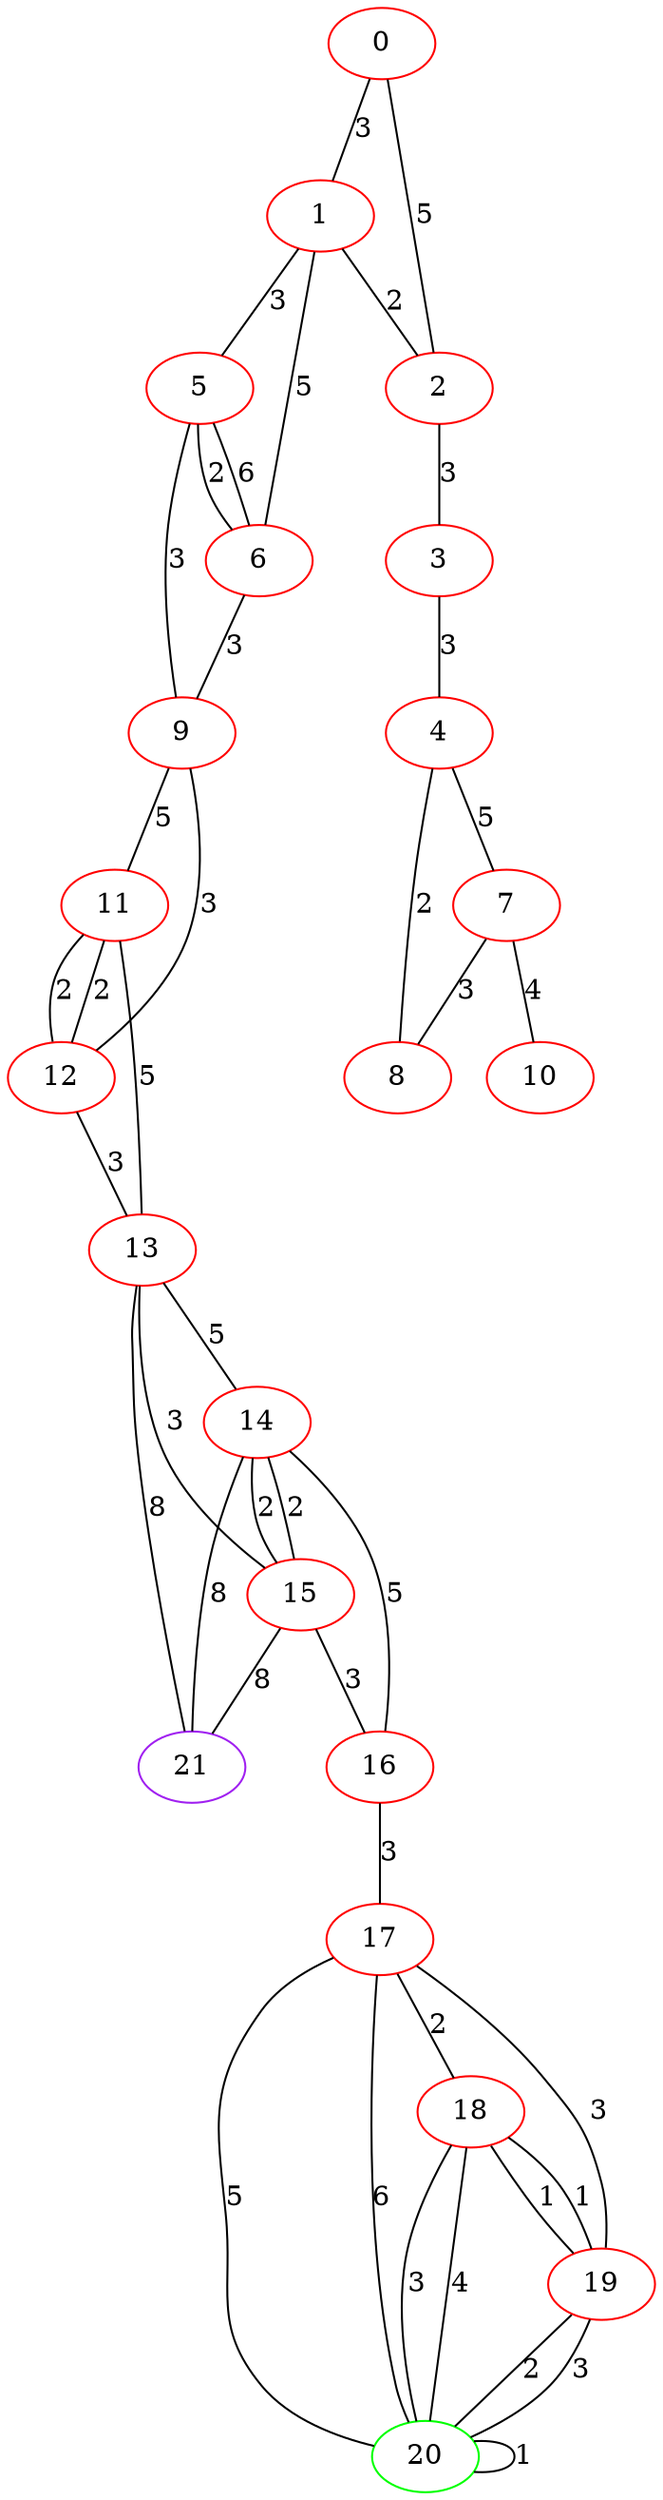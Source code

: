 graph "" {
0 [color=red, weight=1];
1 [color=red, weight=1];
2 [color=red, weight=1];
3 [color=red, weight=1];
4 [color=red, weight=1];
5 [color=red, weight=1];
6 [color=red, weight=1];
7 [color=red, weight=1];
8 [color=red, weight=1];
9 [color=red, weight=1];
10 [color=red, weight=1];
11 [color=red, weight=1];
12 [color=red, weight=1];
13 [color=red, weight=1];
14 [color=red, weight=1];
15 [color=red, weight=1];
16 [color=red, weight=1];
17 [color=red, weight=1];
18 [color=red, weight=1];
19 [color=red, weight=1];
20 [color=green, weight=2];
21 [color=purple, weight=4];
0 -- 1  [key=0, label=3];
0 -- 2  [key=0, label=5];
1 -- 2  [key=0, label=2];
1 -- 5  [key=0, label=3];
1 -- 6  [key=0, label=5];
2 -- 3  [key=0, label=3];
3 -- 4  [key=0, label=3];
4 -- 8  [key=0, label=2];
4 -- 7  [key=0, label=5];
5 -- 6  [key=0, label=2];
5 -- 6  [key=1, label=6];
5 -- 9  [key=0, label=3];
6 -- 9  [key=0, label=3];
7 -- 8  [key=0, label=3];
7 -- 10  [key=0, label=4];
9 -- 11  [key=0, label=5];
9 -- 12  [key=0, label=3];
11 -- 12  [key=0, label=2];
11 -- 12  [key=1, label=2];
11 -- 13  [key=0, label=5];
12 -- 13  [key=0, label=3];
13 -- 21  [key=0, label=8];
13 -- 14  [key=0, label=5];
13 -- 15  [key=0, label=3];
14 -- 16  [key=0, label=5];
14 -- 21  [key=0, label=8];
14 -- 15  [key=0, label=2];
14 -- 15  [key=1, label=2];
15 -- 16  [key=0, label=3];
15 -- 21  [key=0, label=8];
16 -- 17  [key=0, label=3];
17 -- 18  [key=0, label=2];
17 -- 19  [key=0, label=3];
17 -- 20  [key=0, label=5];
17 -- 20  [key=1, label=6];
18 -- 19  [key=0, label=1];
18 -- 19  [key=1, label=1];
18 -- 20  [key=0, label=3];
18 -- 20  [key=1, label=4];
19 -- 20  [key=0, label=2];
19 -- 20  [key=1, label=3];
20 -- 20  [key=0, label=1];
}
